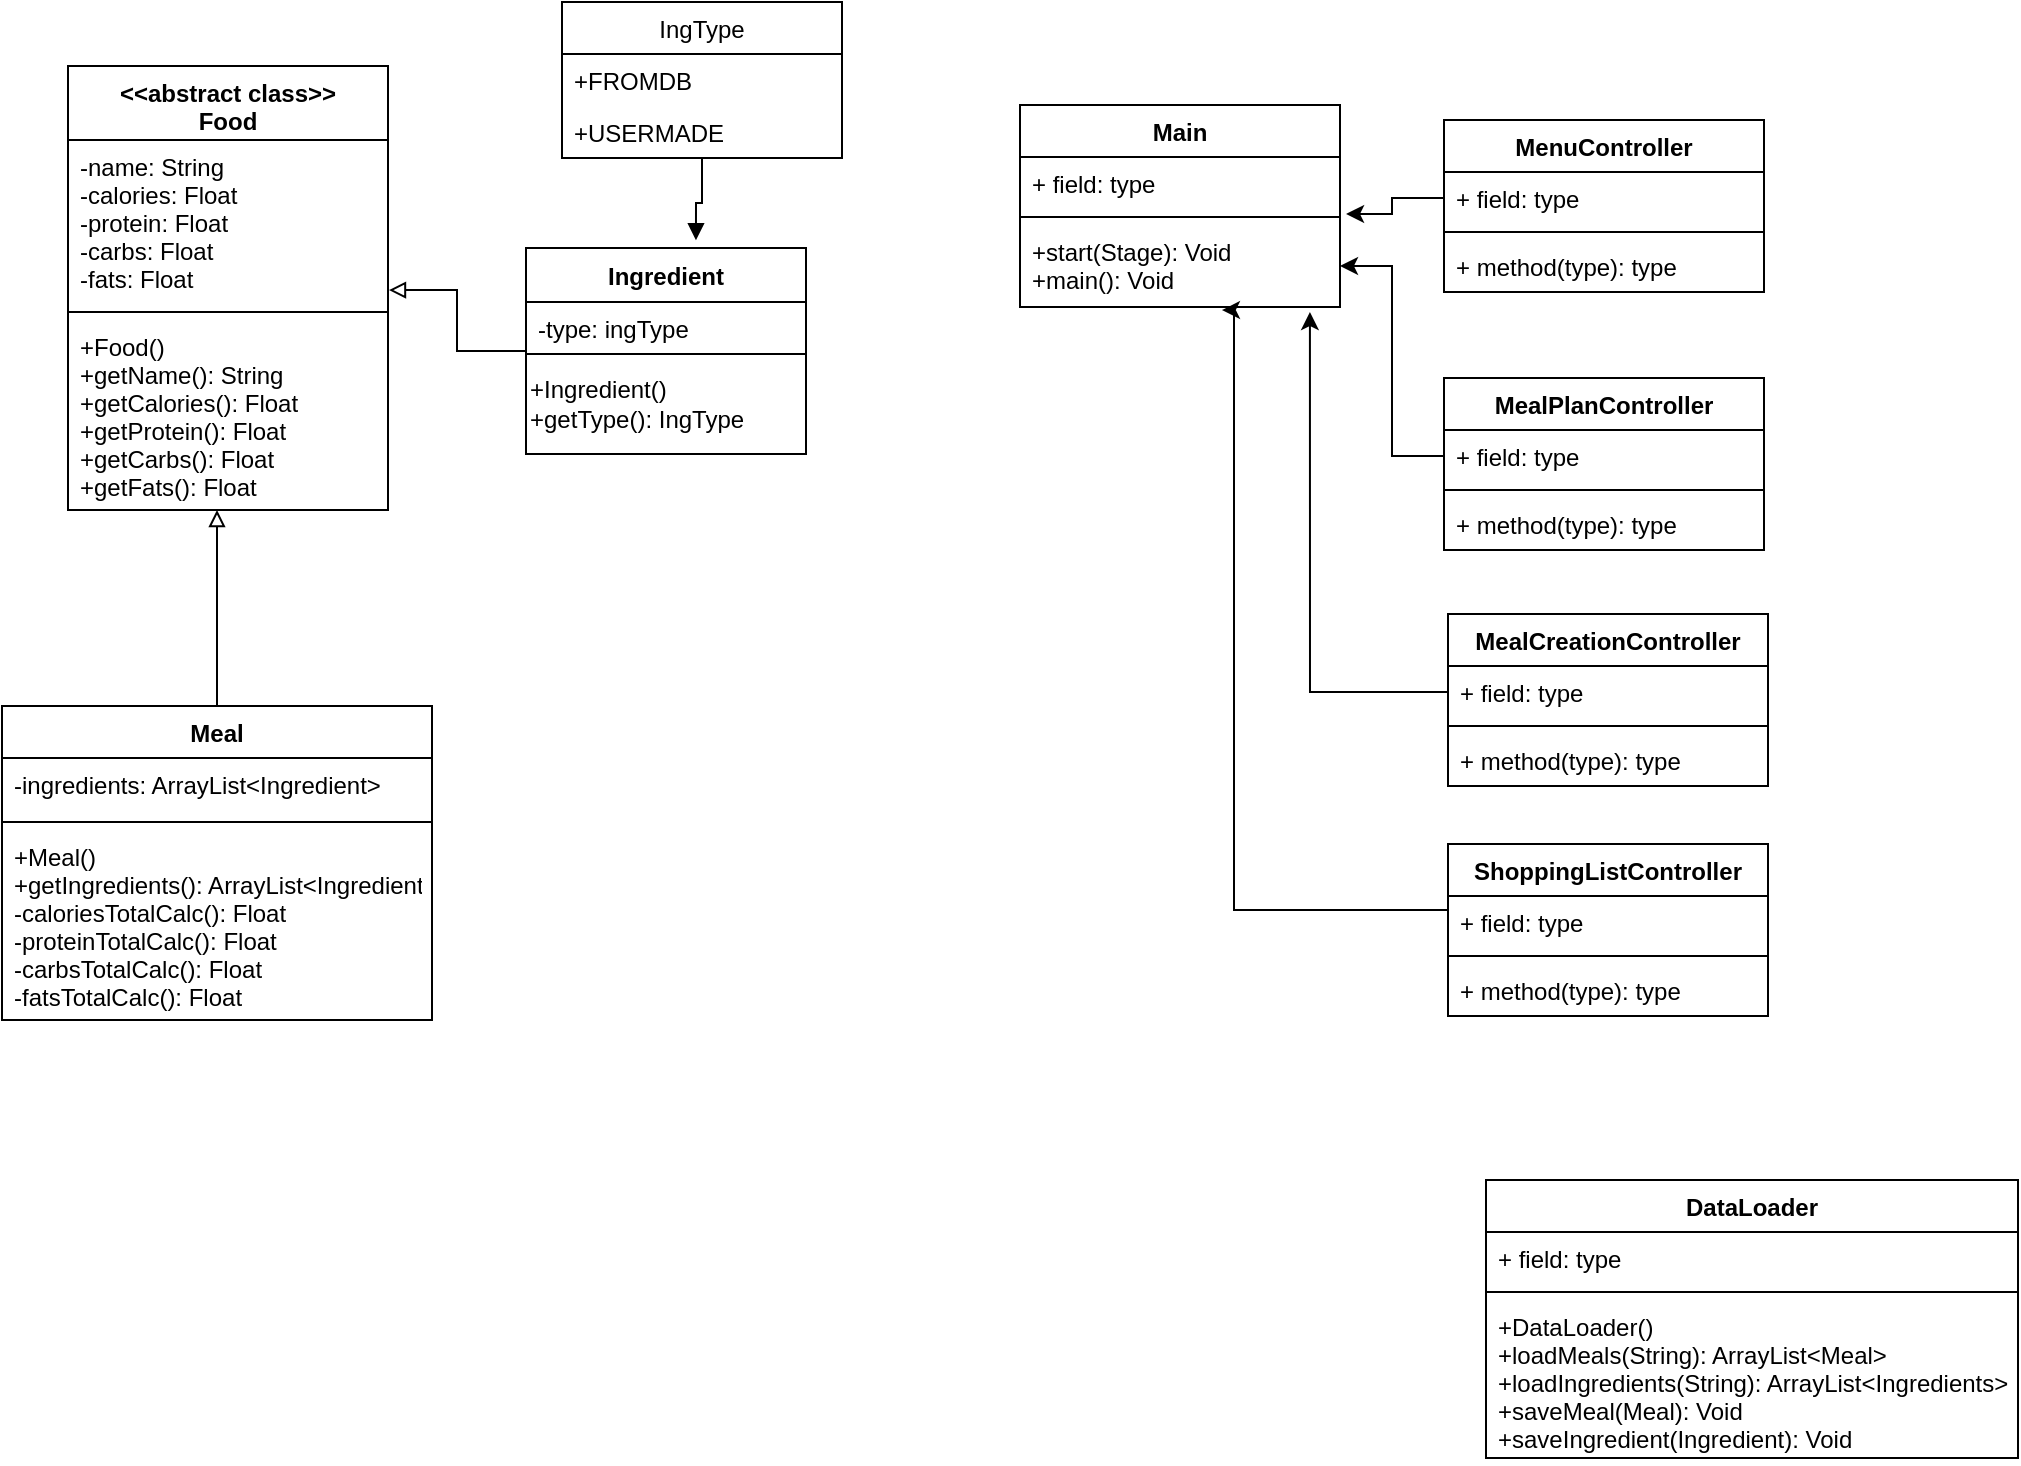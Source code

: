 <mxfile version="15.5.5" type="device"><diagram id="ne6uHi0q_g7ZGTqVzEib" name="Page-1"><mxGraphModel dx="1422" dy="762" grid="0" gridSize="10" guides="1" tooltips="1" connect="1" arrows="1" fold="1" page="1" pageScale="1" pageWidth="1169" pageHeight="827" math="0" shadow="0"><root><mxCell id="0"/><mxCell id="1" parent="0"/><mxCell id="CmZzHKlpz7PYYq391kiy-48" style="edgeStyle=orthogonalEdgeStyle;rounded=0;orthogonalLoop=1;jettySize=auto;html=1;endArrow=block;endFill=0;" parent="1" source="CmZzHKlpz7PYYq391kiy-1" edge="1"><mxGeometry relative="1" as="geometry"><mxPoint x="159.5" y="283" as="targetPoint"/></mxGeometry></mxCell><mxCell id="CmZzHKlpz7PYYq391kiy-1" value="Meal" style="swimlane;fontStyle=1;align=center;verticalAlign=top;childLayout=stackLayout;horizontal=1;startSize=26;horizontalStack=0;resizeParent=1;resizeParentMax=0;resizeLast=0;collapsible=1;marginBottom=0;" parent="1" vertex="1"><mxGeometry x="52" y="381" width="215" height="157" as="geometry"/></mxCell><mxCell id="CmZzHKlpz7PYYq391kiy-2" value="-ingredients: ArrayList&lt;Ingredient&gt;" style="text;strokeColor=none;fillColor=none;align=left;verticalAlign=top;spacingLeft=4;spacingRight=4;overflow=hidden;rotatable=0;points=[[0,0.5],[1,0.5]];portConstraint=eastwest;" parent="CmZzHKlpz7PYYq391kiy-1" vertex="1"><mxGeometry y="26" width="215" height="28" as="geometry"/></mxCell><mxCell id="CmZzHKlpz7PYYq391kiy-3" value="" style="line;strokeWidth=1;fillColor=none;align=left;verticalAlign=middle;spacingTop=-1;spacingLeft=3;spacingRight=3;rotatable=0;labelPosition=right;points=[];portConstraint=eastwest;" parent="CmZzHKlpz7PYYq391kiy-1" vertex="1"><mxGeometry y="54" width="215" height="8" as="geometry"/></mxCell><mxCell id="CmZzHKlpz7PYYq391kiy-4" value="+Meal()&#10;+getIngredients(): ArrayList&lt;Ingredient&gt;&#10;-caloriesTotalCalc(): Float&#10;-proteinTotalCalc(): Float&#10;-carbsTotalCalc(): Float&#10;-fatsTotalCalc(): Float&#10;" style="text;strokeColor=none;fillColor=none;align=left;verticalAlign=top;spacingLeft=4;spacingRight=4;overflow=hidden;rotatable=0;points=[[0,0.5],[1,0.5]];portConstraint=eastwest;" parent="CmZzHKlpz7PYYq391kiy-1" vertex="1"><mxGeometry y="62" width="215" height="95" as="geometry"/></mxCell><mxCell id="CmZzHKlpz7PYYq391kiy-10" value="&lt;&lt;abstract class&gt;&gt;&#10;Food" style="swimlane;fontStyle=1;align=center;verticalAlign=top;childLayout=stackLayout;horizontal=1;startSize=37;horizontalStack=0;resizeParent=1;resizeParentMax=0;resizeLast=0;collapsible=1;marginBottom=0;" parent="1" vertex="1"><mxGeometry x="85" y="61" width="160" height="222" as="geometry"/></mxCell><mxCell id="CmZzHKlpz7PYYq391kiy-11" value="-name: String&#10;-calories: Float&#10;-protein: Float&#10;-carbs: Float&#10;-fats: Float" style="text;strokeColor=none;fillColor=none;align=left;verticalAlign=top;spacingLeft=4;spacingRight=4;overflow=hidden;rotatable=0;points=[[0,0.5],[1,0.5]];portConstraint=eastwest;" parent="CmZzHKlpz7PYYq391kiy-10" vertex="1"><mxGeometry y="37" width="160" height="82" as="geometry"/></mxCell><mxCell id="CmZzHKlpz7PYYq391kiy-12" value="" style="line;strokeWidth=1;fillColor=none;align=left;verticalAlign=middle;spacingTop=-1;spacingLeft=3;spacingRight=3;rotatable=0;labelPosition=right;points=[];portConstraint=eastwest;" parent="CmZzHKlpz7PYYq391kiy-10" vertex="1"><mxGeometry y="119" width="160" height="8" as="geometry"/></mxCell><mxCell id="CmZzHKlpz7PYYq391kiy-13" value="+Food()&#10;+getName(): String&#10;+getCalories(): Float&#10;+getProtein(): Float&#10;+getCarbs(): Float&#10;+getFats(): Float" style="text;strokeColor=none;fillColor=none;align=left;verticalAlign=top;spacingLeft=4;spacingRight=4;overflow=hidden;rotatable=0;points=[[0,0.5],[1,0.5]];portConstraint=eastwest;" parent="CmZzHKlpz7PYYq391kiy-10" vertex="1"><mxGeometry y="127" width="160" height="95" as="geometry"/></mxCell><mxCell id="CmZzHKlpz7PYYq391kiy-19" value="DataLoader" style="swimlane;fontStyle=1;align=center;verticalAlign=top;childLayout=stackLayout;horizontal=1;startSize=26;horizontalStack=0;resizeParent=1;resizeParentMax=0;resizeLast=0;collapsible=1;marginBottom=0;" parent="1" vertex="1"><mxGeometry x="794" y="618" width="266" height="139" as="geometry"/></mxCell><mxCell id="CmZzHKlpz7PYYq391kiy-20" value="+ field: type" style="text;strokeColor=none;fillColor=none;align=left;verticalAlign=top;spacingLeft=4;spacingRight=4;overflow=hidden;rotatable=0;points=[[0,0.5],[1,0.5]];portConstraint=eastwest;" parent="CmZzHKlpz7PYYq391kiy-19" vertex="1"><mxGeometry y="26" width="266" height="26" as="geometry"/></mxCell><mxCell id="CmZzHKlpz7PYYq391kiy-21" value="" style="line;strokeWidth=1;fillColor=none;align=left;verticalAlign=middle;spacingTop=-1;spacingLeft=3;spacingRight=3;rotatable=0;labelPosition=right;points=[];portConstraint=eastwest;" parent="CmZzHKlpz7PYYq391kiy-19" vertex="1"><mxGeometry y="52" width="266" height="8" as="geometry"/></mxCell><mxCell id="CmZzHKlpz7PYYq391kiy-22" value="+DataLoader()&#10;+loadMeals(String): ArrayList&lt;Meal&gt;&#10;+loadIngredients(String): ArrayList&lt;Ingredients&gt;&#10;+saveMeal(Meal): Void&#10;+saveIngredient(Ingredient): Void" style="text;strokeColor=none;fillColor=none;align=left;verticalAlign=top;spacingLeft=4;spacingRight=4;overflow=hidden;rotatable=0;points=[[0,0.5],[1,0.5]];portConstraint=eastwest;" parent="CmZzHKlpz7PYYq391kiy-19" vertex="1"><mxGeometry y="60" width="266" height="79" as="geometry"/></mxCell><mxCell id="CmZzHKlpz7PYYq391kiy-39" style="edgeStyle=orthogonalEdgeStyle;rounded=0;orthogonalLoop=1;jettySize=auto;html=1;entryX=1.003;entryY=0.915;entryDx=0;entryDy=0;entryPerimeter=0;endArrow=block;endFill=0;" parent="1" source="CmZzHKlpz7PYYq391kiy-35" target="CmZzHKlpz7PYYq391kiy-11" edge="1"><mxGeometry relative="1" as="geometry"/></mxCell><mxCell id="CmZzHKlpz7PYYq391kiy-35" value="Ingredient" style="swimlane;fontStyle=1;childLayout=stackLayout;horizontal=1;startSize=27;fillColor=none;horizontalStack=0;resizeParent=1;resizeParentMax=0;resizeLast=0;collapsible=1;marginBottom=0;" parent="1" vertex="1"><mxGeometry x="314" y="152" width="140" height="103" as="geometry"><mxRectangle x="314" y="152" width="80" height="26" as="alternateBounds"/></mxGeometry></mxCell><mxCell id="CmZzHKlpz7PYYq391kiy-36" value="-type: ingType" style="text;strokeColor=none;fillColor=none;align=left;verticalAlign=top;spacingLeft=4;spacingRight=4;overflow=hidden;rotatable=0;points=[[0,0.5],[1,0.5]];portConstraint=eastwest;" parent="CmZzHKlpz7PYYq391kiy-35" vertex="1"><mxGeometry y="27" width="140" height="26" as="geometry"/></mxCell><mxCell id="CmZzHKlpz7PYYq391kiy-47" value="+Ingredient()&lt;br&gt;+getType(): IngType" style="html=1;align=left;" parent="CmZzHKlpz7PYYq391kiy-35" vertex="1"><mxGeometry y="53" width="140" height="50" as="geometry"/></mxCell><mxCell id="CmZzHKlpz7PYYq391kiy-45" style="edgeStyle=orthogonalEdgeStyle;rounded=0;orthogonalLoop=1;jettySize=auto;html=1;entryX=0.607;entryY=-0.038;entryDx=0;entryDy=0;entryPerimeter=0;endArrow=block;endFill=1;" parent="1" source="CmZzHKlpz7PYYq391kiy-41" target="CmZzHKlpz7PYYq391kiy-35" edge="1"><mxGeometry relative="1" as="geometry"/></mxCell><mxCell id="CmZzHKlpz7PYYq391kiy-41" value="IngType" style="swimlane;fontStyle=0;childLayout=stackLayout;horizontal=1;startSize=26;fillColor=none;horizontalStack=0;resizeParent=1;resizeParentMax=0;resizeLast=0;collapsible=1;marginBottom=0;" parent="1" vertex="1"><mxGeometry x="332" y="29" width="140" height="78" as="geometry"/></mxCell><mxCell id="CmZzHKlpz7PYYq391kiy-42" value="+FROMDB" style="text;strokeColor=none;fillColor=none;align=left;verticalAlign=top;spacingLeft=4;spacingRight=4;overflow=hidden;rotatable=0;points=[[0,0.5],[1,0.5]];portConstraint=eastwest;" parent="CmZzHKlpz7PYYq391kiy-41" vertex="1"><mxGeometry y="26" width="140" height="26" as="geometry"/></mxCell><mxCell id="CmZzHKlpz7PYYq391kiy-43" value="+USERMADE" style="text;strokeColor=none;fillColor=none;align=left;verticalAlign=top;spacingLeft=4;spacingRight=4;overflow=hidden;rotatable=0;points=[[0,0.5],[1,0.5]];portConstraint=eastwest;" parent="CmZzHKlpz7PYYq391kiy-41" vertex="1"><mxGeometry y="52" width="140" height="26" as="geometry"/></mxCell><mxCell id="CmZzHKlpz7PYYq391kiy-63" value="MenuController" style="swimlane;fontStyle=1;align=center;verticalAlign=top;childLayout=stackLayout;horizontal=1;startSize=26;horizontalStack=0;resizeParent=1;resizeParentMax=0;resizeLast=0;collapsible=1;marginBottom=0;" parent="1" vertex="1"><mxGeometry x="773" y="88" width="160" height="86" as="geometry"/></mxCell><mxCell id="CmZzHKlpz7PYYq391kiy-64" value="+ field: type" style="text;strokeColor=none;fillColor=none;align=left;verticalAlign=top;spacingLeft=4;spacingRight=4;overflow=hidden;rotatable=0;points=[[0,0.5],[1,0.5]];portConstraint=eastwest;" parent="CmZzHKlpz7PYYq391kiy-63" vertex="1"><mxGeometry y="26" width="160" height="26" as="geometry"/></mxCell><mxCell id="CmZzHKlpz7PYYq391kiy-65" value="" style="line;strokeWidth=1;fillColor=none;align=left;verticalAlign=middle;spacingTop=-1;spacingLeft=3;spacingRight=3;rotatable=0;labelPosition=right;points=[];portConstraint=eastwest;" parent="CmZzHKlpz7PYYq391kiy-63" vertex="1"><mxGeometry y="52" width="160" height="8" as="geometry"/></mxCell><mxCell id="CmZzHKlpz7PYYq391kiy-66" value="+ method(type): type" style="text;strokeColor=none;fillColor=none;align=left;verticalAlign=top;spacingLeft=4;spacingRight=4;overflow=hidden;rotatable=0;points=[[0,0.5],[1,0.5]];portConstraint=eastwest;" parent="CmZzHKlpz7PYYq391kiy-63" vertex="1"><mxGeometry y="60" width="160" height="26" as="geometry"/></mxCell><mxCell id="CmZzHKlpz7PYYq391kiy-67" value="MealPlanController" style="swimlane;fontStyle=1;align=center;verticalAlign=top;childLayout=stackLayout;horizontal=1;startSize=26;horizontalStack=0;resizeParent=1;resizeParentMax=0;resizeLast=0;collapsible=1;marginBottom=0;" parent="1" vertex="1"><mxGeometry x="773" y="217" width="160" height="86" as="geometry"/></mxCell><mxCell id="CmZzHKlpz7PYYq391kiy-68" value="+ field: type" style="text;strokeColor=none;fillColor=none;align=left;verticalAlign=top;spacingLeft=4;spacingRight=4;overflow=hidden;rotatable=0;points=[[0,0.5],[1,0.5]];portConstraint=eastwest;" parent="CmZzHKlpz7PYYq391kiy-67" vertex="1"><mxGeometry y="26" width="160" height="26" as="geometry"/></mxCell><mxCell id="CmZzHKlpz7PYYq391kiy-69" value="" style="line;strokeWidth=1;fillColor=none;align=left;verticalAlign=middle;spacingTop=-1;spacingLeft=3;spacingRight=3;rotatable=0;labelPosition=right;points=[];portConstraint=eastwest;" parent="CmZzHKlpz7PYYq391kiy-67" vertex="1"><mxGeometry y="52" width="160" height="8" as="geometry"/></mxCell><mxCell id="CmZzHKlpz7PYYq391kiy-70" value="+ method(type): type" style="text;strokeColor=none;fillColor=none;align=left;verticalAlign=top;spacingLeft=4;spacingRight=4;overflow=hidden;rotatable=0;points=[[0,0.5],[1,0.5]];portConstraint=eastwest;" parent="CmZzHKlpz7PYYq391kiy-67" vertex="1"><mxGeometry y="60" width="160" height="26" as="geometry"/></mxCell><mxCell id="CmZzHKlpz7PYYq391kiy-71" value="MealCreationController" style="swimlane;fontStyle=1;align=center;verticalAlign=top;childLayout=stackLayout;horizontal=1;startSize=26;horizontalStack=0;resizeParent=1;resizeParentMax=0;resizeLast=0;collapsible=1;marginBottom=0;" parent="1" vertex="1"><mxGeometry x="775" y="335" width="160" height="86" as="geometry"/></mxCell><mxCell id="CmZzHKlpz7PYYq391kiy-72" value="+ field: type" style="text;strokeColor=none;fillColor=none;align=left;verticalAlign=top;spacingLeft=4;spacingRight=4;overflow=hidden;rotatable=0;points=[[0,0.5],[1,0.5]];portConstraint=eastwest;" parent="CmZzHKlpz7PYYq391kiy-71" vertex="1"><mxGeometry y="26" width="160" height="26" as="geometry"/></mxCell><mxCell id="CmZzHKlpz7PYYq391kiy-73" value="" style="line;strokeWidth=1;fillColor=none;align=left;verticalAlign=middle;spacingTop=-1;spacingLeft=3;spacingRight=3;rotatable=0;labelPosition=right;points=[];portConstraint=eastwest;" parent="CmZzHKlpz7PYYq391kiy-71" vertex="1"><mxGeometry y="52" width="160" height="8" as="geometry"/></mxCell><mxCell id="CmZzHKlpz7PYYq391kiy-74" value="+ method(type): type" style="text;strokeColor=none;fillColor=none;align=left;verticalAlign=top;spacingLeft=4;spacingRight=4;overflow=hidden;rotatable=0;points=[[0,0.5],[1,0.5]];portConstraint=eastwest;" parent="CmZzHKlpz7PYYq391kiy-71" vertex="1"><mxGeometry y="60" width="160" height="26" as="geometry"/></mxCell><mxCell id="CmZzHKlpz7PYYq391kiy-86" style="edgeStyle=orthogonalEdgeStyle;rounded=0;orthogonalLoop=1;jettySize=auto;html=1;entryX=0.631;entryY=1.037;entryDx=0;entryDy=0;entryPerimeter=0;endArrow=classic;endFill=1;" parent="1" source="CmZzHKlpz7PYYq391kiy-75" target="CmZzHKlpz7PYYq391kiy-90" edge="1"><mxGeometry relative="1" as="geometry"><mxPoint x="657" y="196" as="targetPoint"/><Array as="points"><mxPoint x="668" y="483"/><mxPoint x="668" y="183"/></Array></mxGeometry></mxCell><mxCell id="CmZzHKlpz7PYYq391kiy-75" value="ShoppingListController" style="swimlane;fontStyle=1;align=center;verticalAlign=top;childLayout=stackLayout;horizontal=1;startSize=26;horizontalStack=0;resizeParent=1;resizeParentMax=0;resizeLast=0;collapsible=1;marginBottom=0;" parent="1" vertex="1"><mxGeometry x="775" y="450" width="160" height="86" as="geometry"/></mxCell><mxCell id="CmZzHKlpz7PYYq391kiy-76" value="+ field: type" style="text;strokeColor=none;fillColor=none;align=left;verticalAlign=top;spacingLeft=4;spacingRight=4;overflow=hidden;rotatable=0;points=[[0,0.5],[1,0.5]];portConstraint=eastwest;" parent="CmZzHKlpz7PYYq391kiy-75" vertex="1"><mxGeometry y="26" width="160" height="26" as="geometry"/></mxCell><mxCell id="CmZzHKlpz7PYYq391kiy-77" value="" style="line;strokeWidth=1;fillColor=none;align=left;verticalAlign=middle;spacingTop=-1;spacingLeft=3;spacingRight=3;rotatable=0;labelPosition=right;points=[];portConstraint=eastwest;" parent="CmZzHKlpz7PYYq391kiy-75" vertex="1"><mxGeometry y="52" width="160" height="8" as="geometry"/></mxCell><mxCell id="CmZzHKlpz7PYYq391kiy-78" value="+ method(type): type" style="text;strokeColor=none;fillColor=none;align=left;verticalAlign=top;spacingLeft=4;spacingRight=4;overflow=hidden;rotatable=0;points=[[0,0.5],[1,0.5]];portConstraint=eastwest;" parent="CmZzHKlpz7PYYq391kiy-75" vertex="1"><mxGeometry y="60" width="160" height="26" as="geometry"/></mxCell><mxCell id="CmZzHKlpz7PYYq391kiy-83" style="edgeStyle=orthogonalEdgeStyle;rounded=0;orthogonalLoop=1;jettySize=auto;html=1;entryX=1.019;entryY=1.096;entryDx=0;entryDy=0;entryPerimeter=0;endArrow=classic;endFill=1;" parent="1" source="CmZzHKlpz7PYYq391kiy-64" target="CmZzHKlpz7PYYq391kiy-88" edge="1"><mxGeometry relative="1" as="geometry"><mxPoint x="739.08" y="159" as="targetPoint"/></mxGeometry></mxCell><mxCell id="CmZzHKlpz7PYYq391kiy-84" style="edgeStyle=orthogonalEdgeStyle;rounded=0;orthogonalLoop=1;jettySize=auto;html=1;endArrow=classic;endFill=1;entryX=1;entryY=0.5;entryDx=0;entryDy=0;" parent="1" source="CmZzHKlpz7PYYq391kiy-68" target="CmZzHKlpz7PYYq391kiy-90" edge="1"><mxGeometry relative="1" as="geometry"><mxPoint x="733" y="175" as="targetPoint"/></mxGeometry></mxCell><mxCell id="CmZzHKlpz7PYYq391kiy-85" style="edgeStyle=orthogonalEdgeStyle;rounded=0;orthogonalLoop=1;jettySize=auto;html=1;entryX=0.906;entryY=1.061;entryDx=0;entryDy=0;entryPerimeter=0;endArrow=classic;endFill=1;" parent="1" source="CmZzHKlpz7PYYq391kiy-72" target="CmZzHKlpz7PYYq391kiy-90" edge="1"><mxGeometry relative="1" as="geometry"><mxPoint x="712.04" y="196" as="targetPoint"/><Array as="points"><mxPoint x="706" y="374"/></Array></mxGeometry></mxCell><mxCell id="CmZzHKlpz7PYYq391kiy-87" value="Main" style="swimlane;fontStyle=1;align=center;verticalAlign=top;childLayout=stackLayout;horizontal=1;startSize=26;horizontalStack=0;resizeParent=1;resizeParentMax=0;resizeLast=0;collapsible=1;marginBottom=0;" parent="1" vertex="1"><mxGeometry x="561" y="80.5" width="160" height="101" as="geometry"/></mxCell><mxCell id="CmZzHKlpz7PYYq391kiy-88" value="+ field: type" style="text;strokeColor=none;fillColor=none;align=left;verticalAlign=top;spacingLeft=4;spacingRight=4;overflow=hidden;rotatable=0;points=[[0,0.5],[1,0.5]];portConstraint=eastwest;" parent="CmZzHKlpz7PYYq391kiy-87" vertex="1"><mxGeometry y="26" width="160" height="26" as="geometry"/></mxCell><mxCell id="CmZzHKlpz7PYYq391kiy-89" value="" style="line;strokeWidth=1;fillColor=none;align=left;verticalAlign=middle;spacingTop=-1;spacingLeft=3;spacingRight=3;rotatable=0;labelPosition=right;points=[];portConstraint=eastwest;" parent="CmZzHKlpz7PYYq391kiy-87" vertex="1"><mxGeometry y="52" width="160" height="8" as="geometry"/></mxCell><mxCell id="CmZzHKlpz7PYYq391kiy-90" value="+start(Stage): Void&#10;+main(): Void&#10;" style="text;strokeColor=none;fillColor=none;align=left;verticalAlign=top;spacingLeft=4;spacingRight=4;overflow=hidden;rotatable=0;points=[[0,0.5],[1,0.5]];portConstraint=eastwest;" parent="CmZzHKlpz7PYYq391kiy-87" vertex="1"><mxGeometry y="60" width="160" height="41" as="geometry"/></mxCell></root></mxGraphModel></diagram></mxfile>